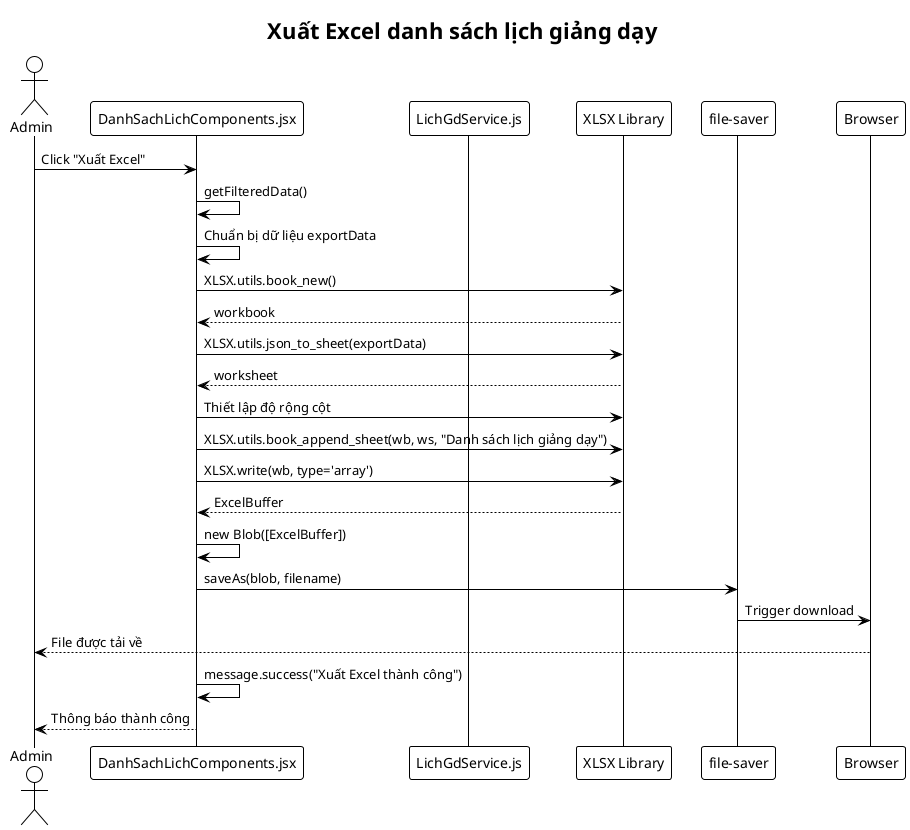 @startuml
!theme plain
title Xuất Excel danh sách lịch giảng dạy

actor "Admin" as admin
participant "DanhSachLichComponents.jsx" as component
participant "LichGdService.js" as lichGdService
participant "XLSX Library" as xlsx
participant "file-saver" as fileSaver
participant "Browser" as browser

admin -> component: Click "Xuất Excel"
component -> component: getFilteredData()
component -> component: Chuẩn bị dữ liệu exportData
component -> xlsx: XLSX.utils.book_new()
xlsx --> component: workbook
component -> xlsx: XLSX.utils.json_to_sheet(exportData)
xlsx --> component: worksheet
component -> xlsx: Thiết lập độ rộng cột
component -> xlsx: XLSX.utils.book_append_sheet(wb, ws, "Danh sách lịch giảng dạy")
component -> xlsx: XLSX.write(wb, type='array')
xlsx --> component: ExcelBuffer
component -> component: new Blob([ExcelBuffer])
component -> fileSaver: saveAs(blob, filename)
fileSaver -> browser: Trigger download
browser --> admin: File được tải về
component -> component: message.success("Xuất Excel thành công")
component --> admin: Thông báo thành công
@enduml 